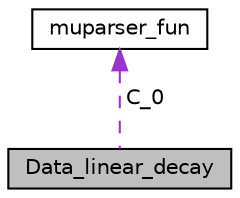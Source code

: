 digraph "Data_linear_decay"
{
 // LATEX_PDF_SIZE
  edge [fontname="Helvetica",fontsize="10",labelfontname="Helvetica",labelfontsize="10"];
  node [fontname="Helvetica",fontsize="10",shape=record];
  Node1 [label="Data_linear_decay",height=0.2,width=0.4,color="black", fillcolor="grey75", style="filled", fontcolor="black",tooltip="Data for the Linear decay problem."];
  Node2 -> Node1 [dir="back",color="darkorchid3",fontsize="10",style="dashed",label=" C_0" ,fontname="Helvetica"];
  Node2 [label="muparser_fun",height=0.2,width=0.4,color="black", fillcolor="white", style="filled",URL="$classmuparser__fun.html",tooltip="Class for creating and set muparser_fun."];
}
